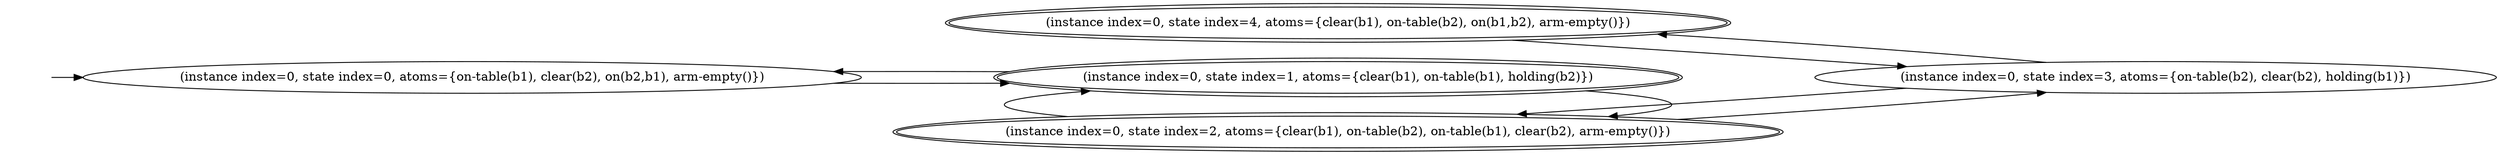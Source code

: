 digraph {
rankdir="LR"
s0[label="(instance index=0, state index=0, atoms={on-table(b1), clear(b2), on(b2,b1), arm-empty()})"]
s3[label="(instance index=0, state index=3, atoms={on-table(b2), clear(b2), holding(b1)})"]
s1[peripheries=2,label="(instance index=0, state index=1, atoms={clear(b1), on-table(b1), holding(b2)})"]
s4[peripheries=2,label="(instance index=0, state index=4, atoms={clear(b1), on-table(b2), on(b1,b2), arm-empty()})"]
s2[peripheries=2,label="(instance index=0, state index=2, atoms={clear(b1), on-table(b2), on-table(b1), clear(b2), arm-empty()})"]
Dangling [ label = "", style = invis ]
{ rank = same; Dangling }
Dangling -> s0
{ rank = same; s0}
{ rank = same; s1,s4,s2}
{
s0->s1
s3->s4
s3->s2
}
{
s1->s2
s1->s0
s4->s3
s2->s3
s2->s1
}
}
